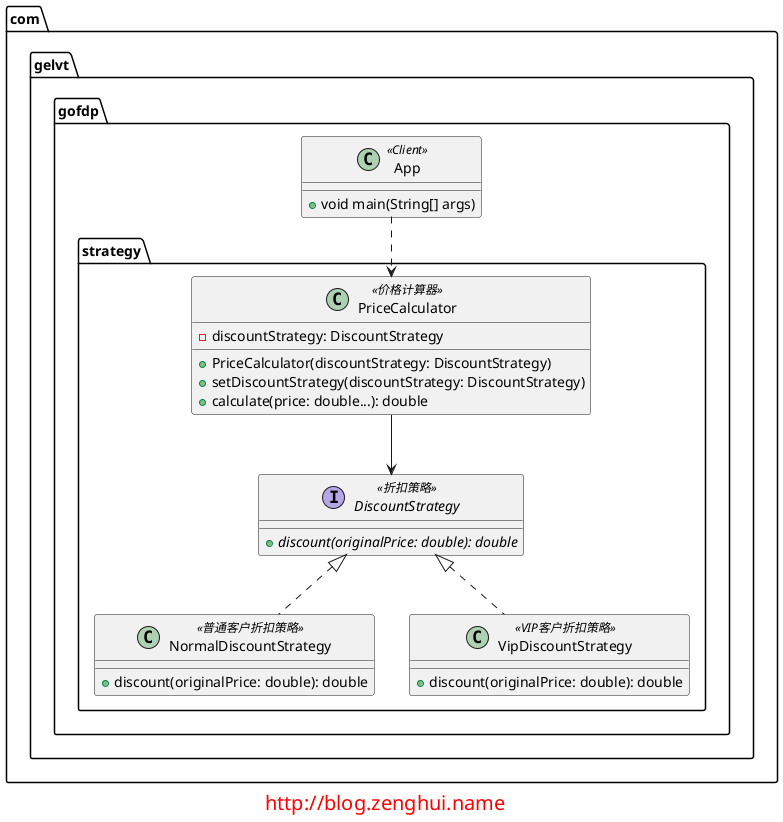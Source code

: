 @startuml

package com.gelvt.gofdp.strategy{

    interface DiscountStrategy <<折扣策略>> {
        + {abstract} discount(originalPrice: double): double
    }

    class NormalDiscountStrategy <<普通客户折扣策略>> {
        + discount(originalPrice: double): double
    }

    class VipDiscountStrategy <<VIP客户折扣策略>> {
        + discount(originalPrice: double): double
    }

    class PriceCalculator <<价格计算器>> {
        - discountStrategy: DiscountStrategy
        + PriceCalculator(discountStrategy: DiscountStrategy)
        + setDiscountStrategy(discountStrategy: DiscountStrategy)
        + calculate(price: double...): double
    }

    DiscountStrategy <|.. NormalDiscountStrategy
    DiscountStrategy <|.. VipDiscountStrategy
    PriceCalculator --> DiscountStrategy

}

package com.gelvt.gofdp{
    class App <<Client>>{
        + void main(String[] args)
    }
}

App ..> PriceCalculator

footer
<font size="20" color="red">http://blog.zenghui.name</font>
endfooter

@enduml